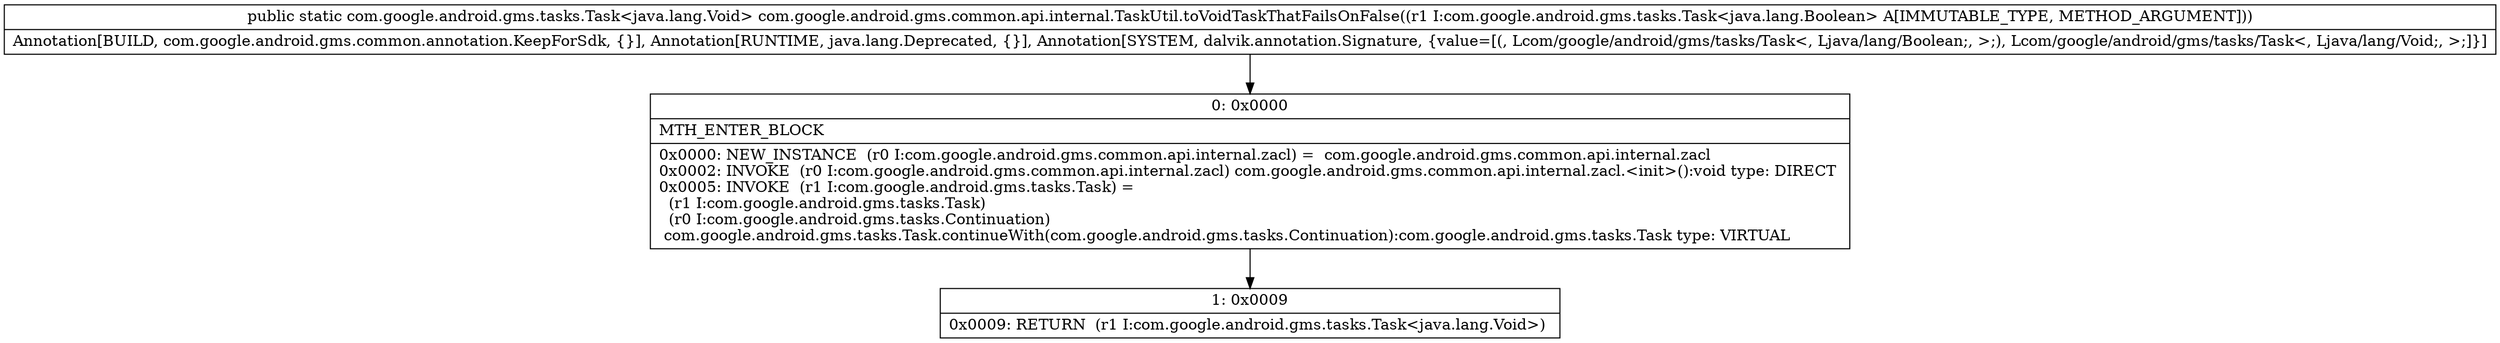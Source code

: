 digraph "CFG forcom.google.android.gms.common.api.internal.TaskUtil.toVoidTaskThatFailsOnFalse(Lcom\/google\/android\/gms\/tasks\/Task;)Lcom\/google\/android\/gms\/tasks\/Task;" {
Node_0 [shape=record,label="{0\:\ 0x0000|MTH_ENTER_BLOCK\l|0x0000: NEW_INSTANCE  (r0 I:com.google.android.gms.common.api.internal.zacl) =  com.google.android.gms.common.api.internal.zacl \l0x0002: INVOKE  (r0 I:com.google.android.gms.common.api.internal.zacl) com.google.android.gms.common.api.internal.zacl.\<init\>():void type: DIRECT \l0x0005: INVOKE  (r1 I:com.google.android.gms.tasks.Task) = \l  (r1 I:com.google.android.gms.tasks.Task)\l  (r0 I:com.google.android.gms.tasks.Continuation)\l com.google.android.gms.tasks.Task.continueWith(com.google.android.gms.tasks.Continuation):com.google.android.gms.tasks.Task type: VIRTUAL \l}"];
Node_1 [shape=record,label="{1\:\ 0x0009|0x0009: RETURN  (r1 I:com.google.android.gms.tasks.Task\<java.lang.Void\>) \l}"];
MethodNode[shape=record,label="{public static com.google.android.gms.tasks.Task\<java.lang.Void\> com.google.android.gms.common.api.internal.TaskUtil.toVoidTaskThatFailsOnFalse((r1 I:com.google.android.gms.tasks.Task\<java.lang.Boolean\> A[IMMUTABLE_TYPE, METHOD_ARGUMENT]))  | Annotation[BUILD, com.google.android.gms.common.annotation.KeepForSdk, \{\}], Annotation[RUNTIME, java.lang.Deprecated, \{\}], Annotation[SYSTEM, dalvik.annotation.Signature, \{value=[(, Lcom\/google\/android\/gms\/tasks\/Task\<, Ljava\/lang\/Boolean;, \>;), Lcom\/google\/android\/gms\/tasks\/Task\<, Ljava\/lang\/Void;, \>;]\}]\l}"];
MethodNode -> Node_0;
Node_0 -> Node_1;
}

